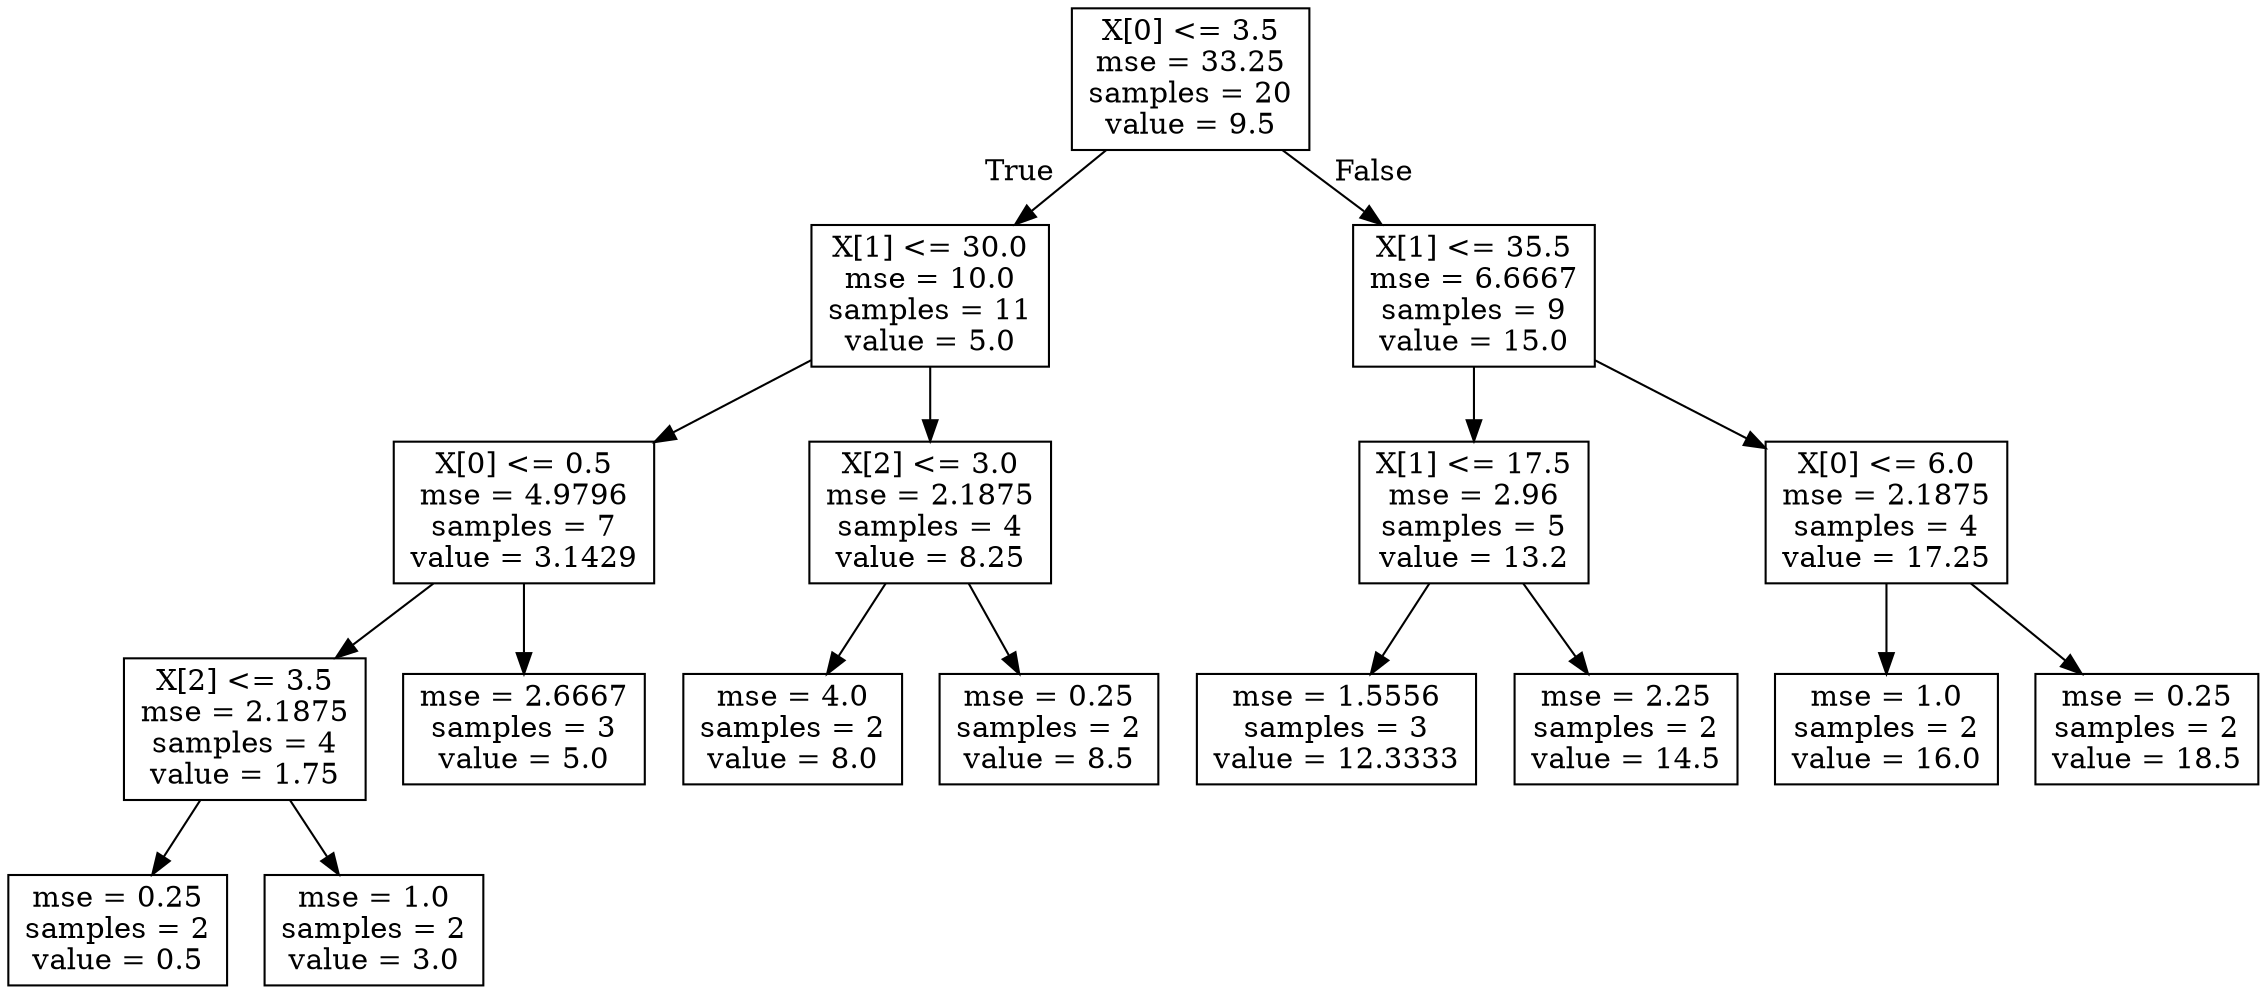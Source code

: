 digraph Tree {
node [shape=box] ;
0 [label="X[0] <= 3.5\nmse = 33.25\nsamples = 20\nvalue = 9.5"] ;
1 [label="X[1] <= 30.0\nmse = 10.0\nsamples = 11\nvalue = 5.0"] ;
0 -> 1 [labeldistance=2.5, labelangle=45, headlabel="True"] ;
2 [label="X[0] <= 0.5\nmse = 4.9796\nsamples = 7\nvalue = 3.1429"] ;
1 -> 2 ;
3 [label="X[2] <= 3.5\nmse = 2.1875\nsamples = 4\nvalue = 1.75"] ;
2 -> 3 ;
4 [label="mse = 0.25\nsamples = 2\nvalue = 0.5"] ;
3 -> 4 ;
5 [label="mse = 1.0\nsamples = 2\nvalue = 3.0"] ;
3 -> 5 ;
6 [label="mse = 2.6667\nsamples = 3\nvalue = 5.0"] ;
2 -> 6 ;
7 [label="X[2] <= 3.0\nmse = 2.1875\nsamples = 4\nvalue = 8.25"] ;
1 -> 7 ;
8 [label="mse = 4.0\nsamples = 2\nvalue = 8.0"] ;
7 -> 8 ;
9 [label="mse = 0.25\nsamples = 2\nvalue = 8.5"] ;
7 -> 9 ;
10 [label="X[1] <= 35.5\nmse = 6.6667\nsamples = 9\nvalue = 15.0"] ;
0 -> 10 [labeldistance=2.5, labelangle=-45, headlabel="False"] ;
11 [label="X[1] <= 17.5\nmse = 2.96\nsamples = 5\nvalue = 13.2"] ;
10 -> 11 ;
12 [label="mse = 1.5556\nsamples = 3\nvalue = 12.3333"] ;
11 -> 12 ;
13 [label="mse = 2.25\nsamples = 2\nvalue = 14.5"] ;
11 -> 13 ;
14 [label="X[0] <= 6.0\nmse = 2.1875\nsamples = 4\nvalue = 17.25"] ;
10 -> 14 ;
15 [label="mse = 1.0\nsamples = 2\nvalue = 16.0"] ;
14 -> 15 ;
16 [label="mse = 0.25\nsamples = 2\nvalue = 18.5"] ;
14 -> 16 ;
}